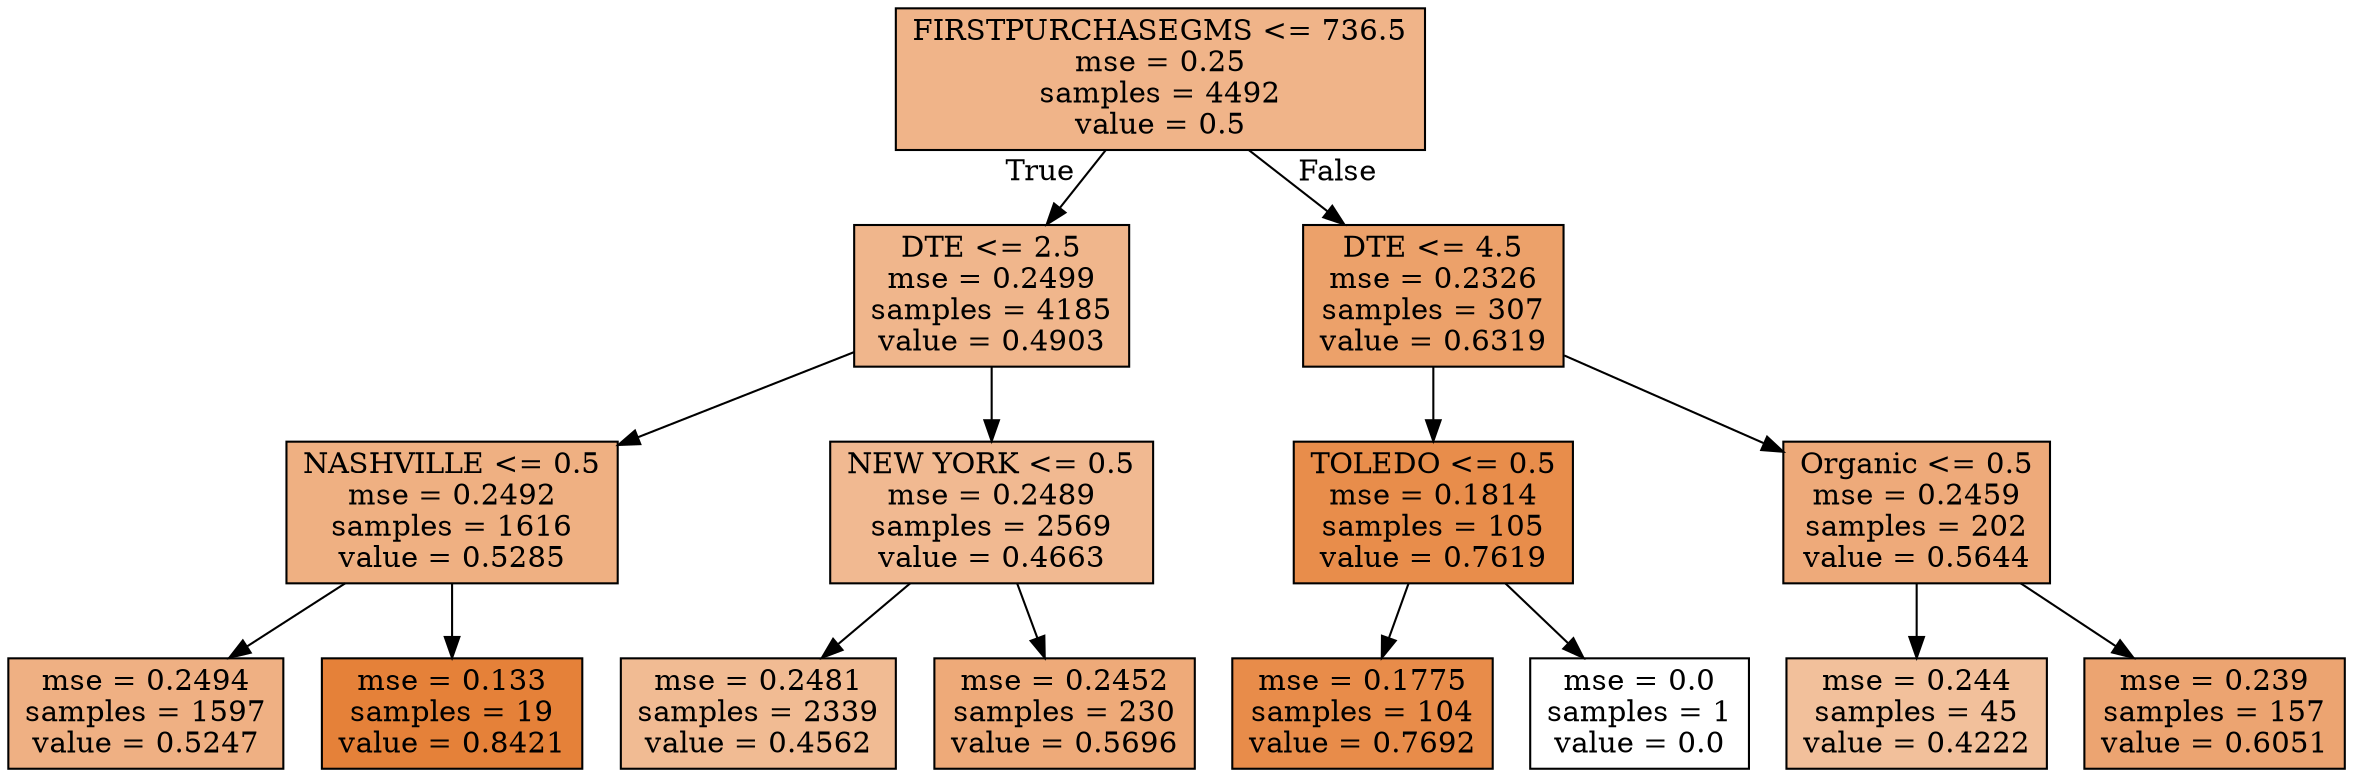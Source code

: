 digraph Tree {
node [shape=box, style="filled", color="black"] ;
0 [label="FIRSTPURCHASEGMS <= 736.5\nmse = 0.25\nsamples = 4492\nvalue = 0.5", fillcolor="#e5813997"] ;
1 [label="DTE <= 2.5\nmse = 0.2499\nsamples = 4185\nvalue = 0.4903", fillcolor="#e5813994"] ;
0 -> 1 [labeldistance=2.5, labelangle=45, headlabel="True"] ;
2 [label="NASHVILLE <= 0.5\nmse = 0.2492\nsamples = 1616\nvalue = 0.5285", fillcolor="#e58139a0"] ;
1 -> 2 ;
3 [label="mse = 0.2494\nsamples = 1597\nvalue = 0.5247", fillcolor="#e581399f"] ;
2 -> 3 ;
4 [label="mse = 0.133\nsamples = 19\nvalue = 0.8421", fillcolor="#e58139ff"] ;
2 -> 4 ;
5 [label="NEW YORK <= 0.5\nmse = 0.2489\nsamples = 2569\nvalue = 0.4663", fillcolor="#e581398d"] ;
1 -> 5 ;
6 [label="mse = 0.2481\nsamples = 2339\nvalue = 0.4562", fillcolor="#e581398a"] ;
5 -> 6 ;
7 [label="mse = 0.2452\nsamples = 230\nvalue = 0.5696", fillcolor="#e58139ac"] ;
5 -> 7 ;
8 [label="DTE <= 4.5\nmse = 0.2326\nsamples = 307\nvalue = 0.6319", fillcolor="#e58139bf"] ;
0 -> 8 [labeldistance=2.5, labelangle=-45, headlabel="False"] ;
9 [label="TOLEDO <= 0.5\nmse = 0.1814\nsamples = 105\nvalue = 0.7619", fillcolor="#e58139e7"] ;
8 -> 9 ;
10 [label="mse = 0.1775\nsamples = 104\nvalue = 0.7692", fillcolor="#e58139e9"] ;
9 -> 10 ;
11 [label="mse = 0.0\nsamples = 1\nvalue = 0.0", fillcolor="#e5813900"] ;
9 -> 11 ;
12 [label="Organic <= 0.5\nmse = 0.2459\nsamples = 202\nvalue = 0.5644", fillcolor="#e58139ab"] ;
8 -> 12 ;
13 [label="mse = 0.244\nsamples = 45\nvalue = 0.4222", fillcolor="#e5813980"] ;
12 -> 13 ;
14 [label="mse = 0.239\nsamples = 157\nvalue = 0.6051", fillcolor="#e58139b7"] ;
12 -> 14 ;
}
